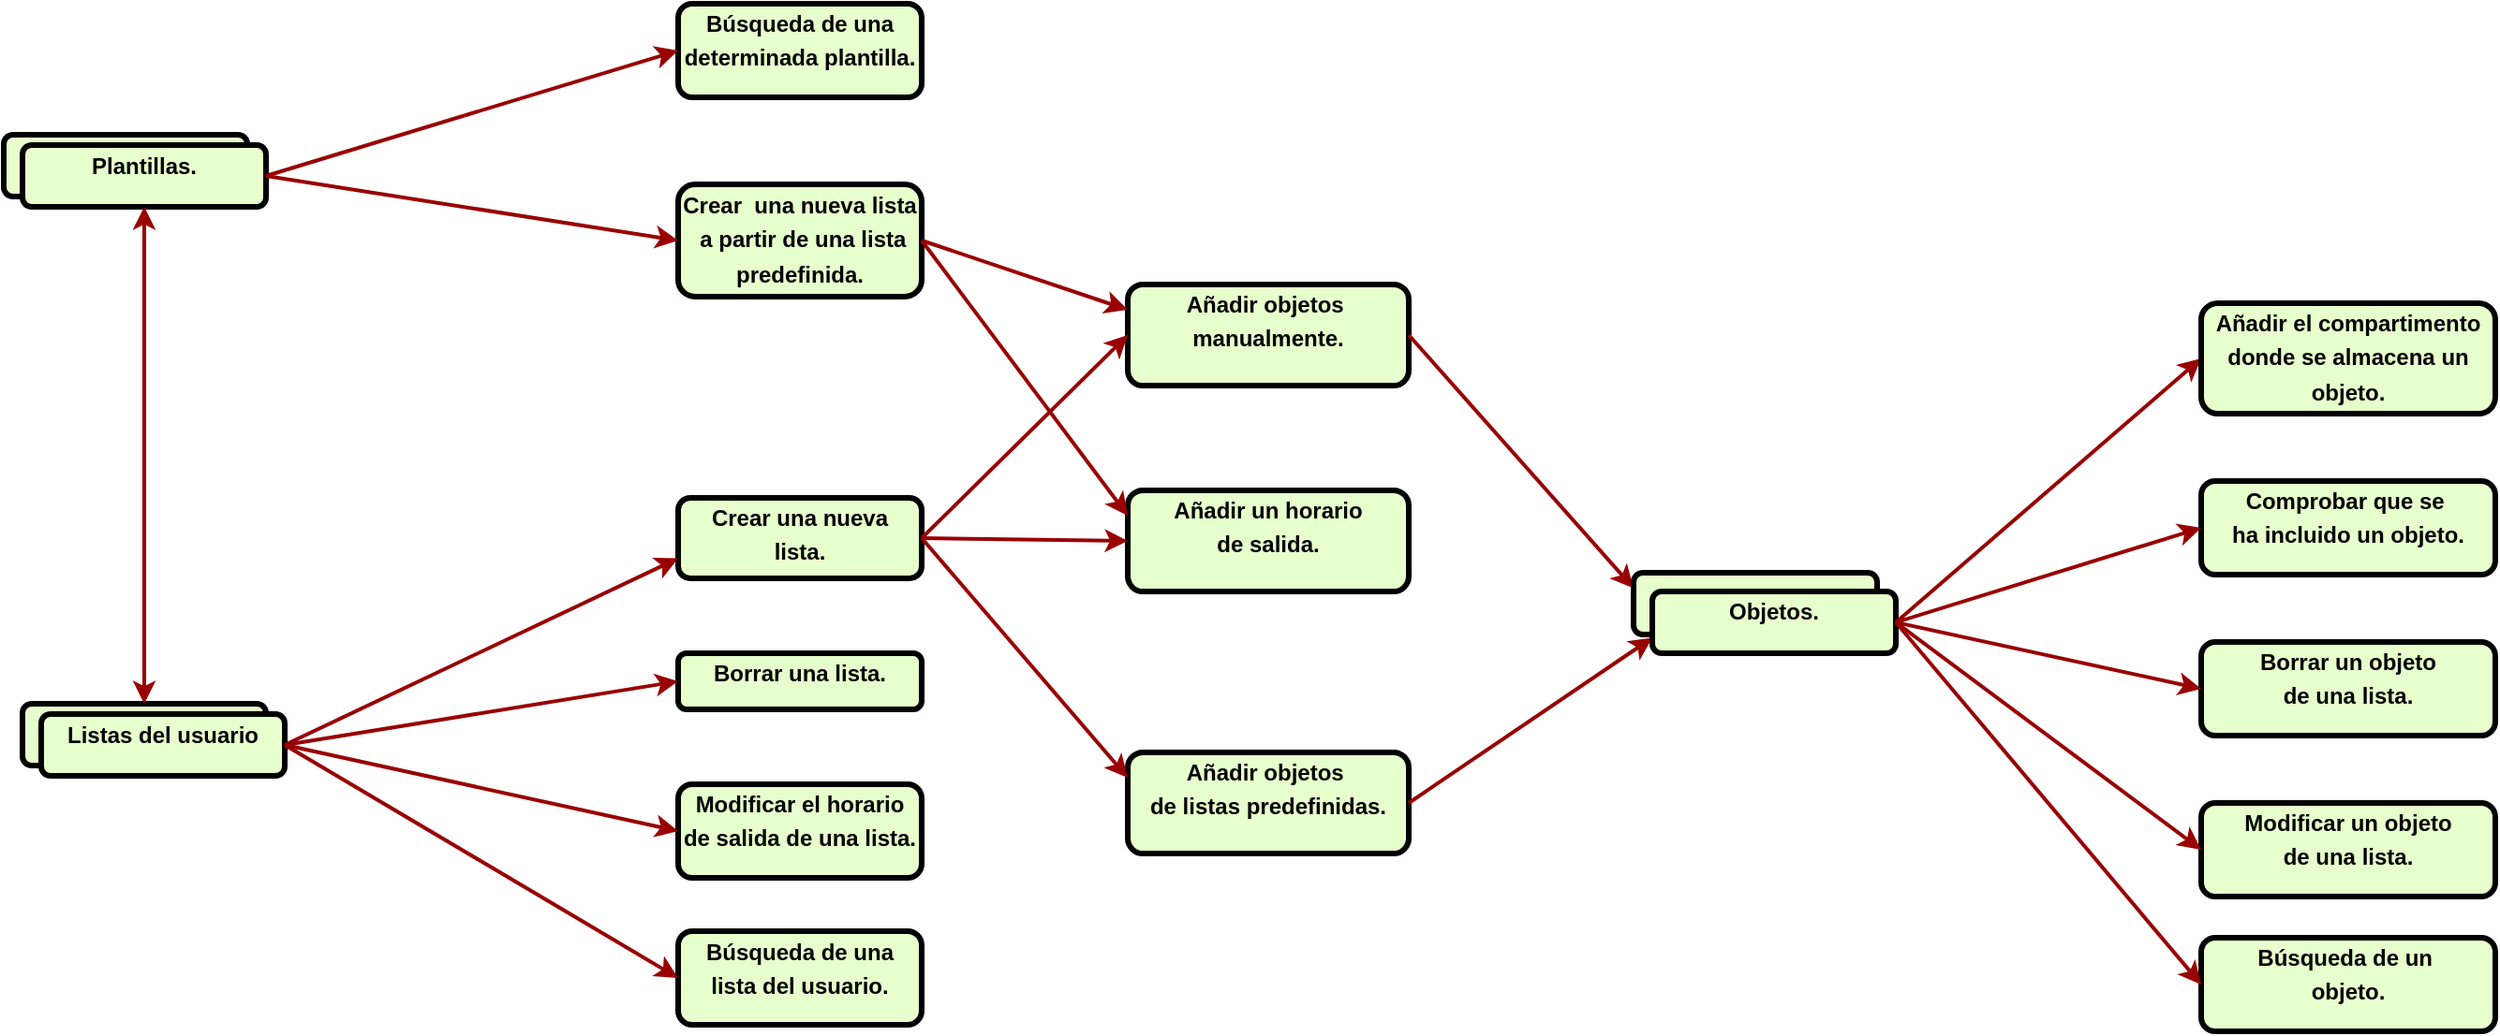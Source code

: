 <mxfile version="12.3.2" type="google" pages="1"><diagram id="Jl3Q1wieS8nhCFjqEq_y" name="Page-1"><mxGraphModel dx="1423" dy="727" grid="0" gridSize="10" guides="1" tooltips="1" connect="1" arrows="1" fold="1" page="1" pageScale="1" pageWidth="900" pageHeight="1600" math="0" shadow="0"><root><mxCell id="0"/><mxCell id="1" parent="0"/><mxCell id="ed4FlKmH5STGT5s16QMj-1" value="&lt;p style=&quot;margin: 4px 0px 0px ; text-align: center&quot;&gt;Crear una nueva&lt;/p&gt;&lt;p style=&quot;margin: 4px 0px 0px ; text-align: center&quot;&gt;lista.&lt;/p&gt;" style="verticalAlign=middle;align=center;overflow=fill;fontSize=12;fontFamily=Helvetica;html=1;rounded=1;fontStyle=1;strokeWidth=3;fillColor=#E6FFCC" vertex="1" parent="1"><mxGeometry x="530" y="354" width="130" height="43" as="geometry"/></mxCell><mxCell id="ed4FlKmH5STGT5s16QMj-2" value="&lt;p style=&quot;margin: 4px 0px 0px ; text-align: center&quot;&gt;Añadir objetos&amp;nbsp;&lt;/p&gt;&lt;p style=&quot;margin: 4px 0px 0px ; text-align: center&quot;&gt;manualmente.&lt;/p&gt;" style="verticalAlign=middle;align=center;overflow=fill;fontSize=12;fontFamily=Helvetica;html=1;rounded=1;fontStyle=1;strokeWidth=3;fillColor=#E6FFCC" vertex="1" parent="1"><mxGeometry x="770" y="240" width="150" height="54" as="geometry"/></mxCell><mxCell id="ed4FlKmH5STGT5s16QMj-3" value="" style="edgeStyle=none;noEdgeStyle=1;strokeColor=#990000;strokeWidth=2;exitX=1;exitY=0.5;exitDx=0;exitDy=0;entryX=0;entryY=0.5;entryDx=0;entryDy=0;" edge="1" parent="1" source="ed4FlKmH5STGT5s16QMj-1" target="ed4FlKmH5STGT5s16QMj-2"><mxGeometry width="100" height="100" relative="1" as="geometry"><mxPoint x="670" y="390.5" as="sourcePoint"/><mxPoint x="780" y="304" as="targetPoint"/></mxGeometry></mxCell><mxCell id="ed4FlKmH5STGT5s16QMj-4" value="&lt;p style=&quot;margin: 4px 0px 0px ; text-align: center&quot;&gt;Añadir objetos&amp;nbsp;&lt;/p&gt;&lt;p style=&quot;margin: 4px 0px 0px ; text-align: center&quot;&gt;de listas predefinidas.&lt;/p&gt;" style="verticalAlign=middle;align=center;overflow=fill;fontSize=12;fontFamily=Helvetica;html=1;rounded=1;fontStyle=1;strokeWidth=3;fillColor=#E6FFCC" vertex="1" parent="1"><mxGeometry x="770" y="490" width="150" height="54" as="geometry"/></mxCell><mxCell id="ed4FlKmH5STGT5s16QMj-5" value="&lt;p style=&quot;margin: 4px 0px 0px ; text-align: center&quot;&gt;Añadir un horario&lt;/p&gt;&lt;p style=&quot;margin: 4px 0px 0px ; text-align: center&quot;&gt;de salida.&lt;/p&gt;" style="verticalAlign=middle;align=center;overflow=fill;fontSize=12;fontFamily=Helvetica;html=1;rounded=1;fontStyle=1;strokeWidth=3;fillColor=#E6FFCC" vertex="1" parent="1"><mxGeometry x="770" y="350" width="150" height="54" as="geometry"/></mxCell><mxCell id="ed4FlKmH5STGT5s16QMj-6" value="" style="edgeStyle=none;noEdgeStyle=1;strokeColor=#990000;strokeWidth=2;exitX=1;exitY=0.5;exitDx=0;exitDy=0;entryX=0;entryY=0.5;entryDx=0;entryDy=0;" edge="1" parent="1" source="ed4FlKmH5STGT5s16QMj-1" target="ed4FlKmH5STGT5s16QMj-5"><mxGeometry width="100" height="100" relative="1" as="geometry"><mxPoint x="670" y="380.5" as="sourcePoint"/><mxPoint x="780" y="380.5" as="targetPoint"/></mxGeometry></mxCell><mxCell id="ed4FlKmH5STGT5s16QMj-7" value="&lt;p style=&quot;margin: 4px 0px 0px ; text-align: center&quot;&gt;Borrar una lista.&lt;/p&gt;" style="verticalAlign=middle;align=center;overflow=fill;fontSize=12;fontFamily=Helvetica;html=1;rounded=1;fontStyle=1;strokeWidth=3;fillColor=#E6FFCC" vertex="1" parent="1"><mxGeometry x="530" y="437" width="130" height="30" as="geometry"/></mxCell><mxCell id="ed4FlKmH5STGT5s16QMj-8" value="" style="edgeStyle=none;noEdgeStyle=1;strokeColor=#990000;strokeWidth=2;exitX=1;exitY=0.5;exitDx=0;exitDy=0;entryX=0;entryY=0.25;entryDx=0;entryDy=0;" edge="1" parent="1" source="ed4FlKmH5STGT5s16QMj-2" target="ed4FlKmH5STGT5s16QMj-17"><mxGeometry width="100" height="100" relative="1" as="geometry"><mxPoint x="930" y="304" as="sourcePoint"/><mxPoint x="1120" y="441" as="targetPoint"/></mxGeometry></mxCell><mxCell id="ed4FlKmH5STGT5s16QMj-9" value="" style="edgeStyle=none;noEdgeStyle=1;strokeColor=#990000;strokeWidth=2;exitX=1;exitY=0.5;exitDx=0;exitDy=0;entryX=0;entryY=0.75;entryDx=0;entryDy=0;" edge="1" parent="1" source="ed4FlKmH5STGT5s16QMj-4" target="ed4FlKmH5STGT5s16QMj-18"><mxGeometry width="100" height="100" relative="1" as="geometry"><mxPoint x="940" y="314" as="sourcePoint"/><mxPoint x="1126.08" y="466.99" as="targetPoint"/></mxGeometry></mxCell><mxCell id="ed4FlKmH5STGT5s16QMj-10" value="&lt;p style=&quot;margin: 4px 0px 0px ; text-align: center&quot;&gt;&lt;br&gt;&lt;/p&gt;&lt;p style=&quot;margin: 4px 0px 0px ; text-align: center&quot;&gt;&lt;br&gt;&lt;/p&gt;" style="verticalAlign=middle;align=center;overflow=fill;fontSize=12;fontFamily=Helvetica;html=1;rounded=1;fontStyle=1;strokeWidth=3;fillColor=#E6FFCC" vertex="1" parent="1"><mxGeometry x="180" y="464" width="130" height="33" as="geometry"/></mxCell><mxCell id="ed4FlKmH5STGT5s16QMj-11" value="&lt;p style=&quot;margin: 4px 0px 0px ; text-align: center&quot;&gt;Listas del usuario&lt;/p&gt;&lt;p style=&quot;margin: 4px 0px 0px ; text-align: center&quot;&gt;&lt;br&gt;&lt;/p&gt;" style="verticalAlign=middle;align=center;overflow=fill;fontSize=12;fontFamily=Helvetica;html=1;rounded=1;fontStyle=1;strokeWidth=3;fillColor=#E6FFCC" vertex="1" parent="1"><mxGeometry x="190" y="469.5" width="130" height="33" as="geometry"/></mxCell><mxCell id="ed4FlKmH5STGT5s16QMj-12" value="" style="edgeStyle=none;noEdgeStyle=1;strokeColor=#990000;strokeWidth=2;entryX=0;entryY=0.75;entryDx=0;entryDy=0;exitX=1;exitY=0.5;exitDx=0;exitDy=0;" edge="1" parent="1" source="ed4FlKmH5STGT5s16QMj-11" target="ed4FlKmH5STGT5s16QMj-1"><mxGeometry width="100" height="100" relative="1" as="geometry"><mxPoint x="550" y="382.5" as="sourcePoint"/><mxPoint x="660" y="306" as="targetPoint"/></mxGeometry></mxCell><mxCell id="ed4FlKmH5STGT5s16QMj-13" value="" style="edgeStyle=none;noEdgeStyle=1;strokeColor=#990000;strokeWidth=2;entryX=0;entryY=0.5;entryDx=0;entryDy=0;exitX=1;exitY=0.5;exitDx=0;exitDy=0;" edge="1" parent="1" source="ed4FlKmH5STGT5s16QMj-11" target="ed4FlKmH5STGT5s16QMj-7"><mxGeometry width="100" height="100" relative="1" as="geometry"><mxPoint x="330" y="496" as="sourcePoint"/><mxPoint x="420" y="522" as="targetPoint"/></mxGeometry></mxCell><mxCell id="ed4FlKmH5STGT5s16QMj-14" value="&lt;p style=&quot;margin: 4px 0px 0px ; text-align: center&quot;&gt;Modificar el horario&lt;/p&gt;&lt;p style=&quot;margin: 4px 0px 0px ; text-align: center&quot;&gt;de salida de una lista.&lt;/p&gt;" style="verticalAlign=middle;align=center;overflow=fill;fontSize=12;fontFamily=Helvetica;html=1;rounded=1;fontStyle=1;strokeWidth=3;fillColor=#E6FFCC" vertex="1" parent="1"><mxGeometry x="530" y="507" width="130" height="50" as="geometry"/></mxCell><mxCell id="ed4FlKmH5STGT5s16QMj-15" value="" style="edgeStyle=none;noEdgeStyle=1;strokeColor=#990000;strokeWidth=2;entryX=0;entryY=0.5;entryDx=0;entryDy=0;exitX=1;exitY=0.5;exitDx=0;exitDy=0;" edge="1" parent="1" source="ed4FlKmH5STGT5s16QMj-11" target="ed4FlKmH5STGT5s16QMj-14"><mxGeometry width="100" height="100" relative="1" as="geometry"><mxPoint x="297.5" y="512.5" as="sourcePoint"/><mxPoint x="420" y="634" as="targetPoint"/></mxGeometry></mxCell><mxCell id="ed4FlKmH5STGT5s16QMj-16" value="&lt;p style=&quot;margin: 4px 0px 0px ; text-align: center&quot;&gt;Comprobar que se&amp;nbsp;&lt;/p&gt;&lt;p style=&quot;margin: 4px 0px 0px ; text-align: center&quot;&gt;ha incluido un objeto.&lt;/p&gt;" style="verticalAlign=middle;align=center;overflow=fill;fontSize=12;fontFamily=Helvetica;html=1;rounded=1;fontStyle=1;strokeWidth=3;fillColor=#E6FFCC" vertex="1" parent="1"><mxGeometry x="1343" y="345" width="157" height="50" as="geometry"/></mxCell><mxCell id="ed4FlKmH5STGT5s16QMj-17" value="&lt;p style=&quot;margin: 4px 0px 0px ; text-align: center&quot;&gt;&lt;br&gt;&lt;/p&gt;" style="verticalAlign=middle;align=center;overflow=fill;fontSize=12;fontFamily=Helvetica;html=1;rounded=1;fontStyle=1;strokeWidth=3;fillColor=#E6FFCC" vertex="1" parent="1"><mxGeometry x="1040" y="394" width="130" height="33" as="geometry"/></mxCell><mxCell id="ed4FlKmH5STGT5s16QMj-18" value="&lt;p style=&quot;margin: 4px 0px 0px ; text-align: center&quot;&gt;Objetos.&lt;/p&gt;" style="verticalAlign=middle;align=center;overflow=fill;fontSize=12;fontFamily=Helvetica;html=1;rounded=1;fontStyle=1;strokeWidth=3;fillColor=#E6FFCC" vertex="1" parent="1"><mxGeometry x="1050" y="404" width="130" height="33" as="geometry"/></mxCell><mxCell id="ed4FlKmH5STGT5s16QMj-19" value="" style="edgeStyle=none;noEdgeStyle=1;strokeColor=#990000;strokeWidth=2;entryX=0;entryY=0.5;entryDx=0;entryDy=0;exitX=1;exitY=0.5;exitDx=0;exitDy=0;" edge="1" parent="1" source="ed4FlKmH5STGT5s16QMj-18" target="ed4FlKmH5STGT5s16QMj-23"><mxGeometry width="100" height="100" relative="1" as="geometry"><mxPoint x="1180" y="409" as="sourcePoint"/><mxPoint x="265" y="803" as="targetPoint"/></mxGeometry></mxCell><mxCell id="ed4FlKmH5STGT5s16QMj-20" value="" style="edgeStyle=none;noEdgeStyle=1;strokeColor=#990000;strokeWidth=2;exitX=1;exitY=0.5;exitDx=0;exitDy=0;entryX=0;entryY=0.25;entryDx=0;entryDy=0;" edge="1" parent="1" source="ed4FlKmH5STGT5s16QMj-1" target="ed4FlKmH5STGT5s16QMj-4"><mxGeometry width="100" height="100" relative="1" as="geometry"><mxPoint x="670" y="385.5" as="sourcePoint"/><mxPoint x="780.0" y="406.0" as="targetPoint"/></mxGeometry></mxCell><mxCell id="ed4FlKmH5STGT5s16QMj-21" value="&lt;p style=&quot;margin: 4px 0px 0px ; text-align: center&quot;&gt;&lt;span&gt;Modificar un objeto&lt;/span&gt;&lt;br&gt;&lt;/p&gt;&lt;p style=&quot;margin: 4px 0px 0px ; text-align: center&quot;&gt;&lt;span&gt;de una lista.&lt;/span&gt;&lt;/p&gt;" style="verticalAlign=middle;align=center;overflow=fill;fontSize=12;fontFamily=Helvetica;html=1;rounded=1;fontStyle=1;strokeWidth=3;fillColor=#E6FFCC" vertex="1" parent="1"><mxGeometry x="1343" y="517" width="157" height="50" as="geometry"/></mxCell><mxCell id="ed4FlKmH5STGT5s16QMj-22" value="&lt;p style=&quot;margin: 4px 0px 0px ; text-align: center&quot;&gt;&lt;span&gt;Borrar un objeto&lt;/span&gt;&lt;/p&gt;&lt;p style=&quot;margin: 4px 0px 0px ; text-align: center&quot;&gt;&lt;span&gt;de una lista.&lt;/span&gt;&lt;/p&gt;" style="verticalAlign=middle;align=center;overflow=fill;fontSize=12;fontFamily=Helvetica;html=1;rounded=1;fontStyle=1;strokeWidth=3;fillColor=#E6FFCC" vertex="1" parent="1"><mxGeometry x="1343" y="431" width="157" height="50" as="geometry"/></mxCell><mxCell id="ed4FlKmH5STGT5s16QMj-23" value="&lt;p style=&quot;margin: 4px 0px 0px ; text-align: center&quot;&gt;Añadir el compartimento&lt;/p&gt;&lt;p style=&quot;margin: 4px 0px 0px ; text-align: center&quot;&gt;donde se almacena un&lt;/p&gt;&lt;p style=&quot;margin: 4px 0px 0px ; text-align: center&quot;&gt;objeto.&lt;/p&gt;" style="verticalAlign=middle;align=center;overflow=fill;fontSize=12;fontFamily=Helvetica;html=1;rounded=1;fontStyle=1;strokeWidth=3;fillColor=#E6FFCC" vertex="1" parent="1"><mxGeometry x="1343" y="250" width="157" height="59" as="geometry"/></mxCell><mxCell id="ed4FlKmH5STGT5s16QMj-24" value="" style="edgeStyle=none;noEdgeStyle=1;strokeColor=#990000;strokeWidth=2;entryX=0;entryY=0.5;entryDx=0;entryDy=0;exitX=1;exitY=0.5;exitDx=0;exitDy=0;" edge="1" parent="1" source="ed4FlKmH5STGT5s16QMj-18" target="ed4FlKmH5STGT5s16QMj-16"><mxGeometry width="100" height="100" relative="1" as="geometry"><mxPoint x="1190" y="430.5" as="sourcePoint"/><mxPoint x="1353" y="289.5" as="targetPoint"/></mxGeometry></mxCell><mxCell id="ed4FlKmH5STGT5s16QMj-25" value="" style="edgeStyle=none;noEdgeStyle=1;strokeColor=#990000;strokeWidth=2;entryX=0;entryY=0.5;entryDx=0;entryDy=0;exitX=1;exitY=0.5;exitDx=0;exitDy=0;" edge="1" parent="1" source="ed4FlKmH5STGT5s16QMj-18" target="ed4FlKmH5STGT5s16QMj-22"><mxGeometry width="100" height="100" relative="1" as="geometry"><mxPoint x="1200" y="440.5" as="sourcePoint"/><mxPoint x="1363" y="299.5" as="targetPoint"/></mxGeometry></mxCell><mxCell id="ed4FlKmH5STGT5s16QMj-26" value="" style="edgeStyle=none;noEdgeStyle=1;strokeColor=#990000;strokeWidth=2;entryX=0;entryY=0.5;entryDx=0;entryDy=0;exitX=1;exitY=0.5;exitDx=0;exitDy=0;" edge="1" parent="1" source="ed4FlKmH5STGT5s16QMj-18" target="ed4FlKmH5STGT5s16QMj-21"><mxGeometry width="100" height="100" relative="1" as="geometry"><mxPoint x="1210" y="450.5" as="sourcePoint"/><mxPoint x="1373" y="309.5" as="targetPoint"/></mxGeometry></mxCell><mxCell id="ed4FlKmH5STGT5s16QMj-27" value="&lt;p style=&quot;margin: 4px 0px 0px ; text-align: center&quot;&gt;&lt;br&gt;&lt;/p&gt;&lt;p style=&quot;margin: 4px 0px 0px ; text-align: center&quot;&gt;&lt;br&gt;&lt;/p&gt;" style="verticalAlign=middle;align=center;overflow=fill;fontSize=12;fontFamily=Helvetica;html=1;rounded=1;fontStyle=1;strokeWidth=3;fillColor=#E6FFCC" vertex="1" parent="1"><mxGeometry x="170" y="160" width="130" height="33" as="geometry"/></mxCell><mxCell id="ed4FlKmH5STGT5s16QMj-28" value="&lt;p style=&quot;margin: 4px 0px 0px ; text-align: center&quot;&gt;Plantillas.&lt;/p&gt;&lt;p style=&quot;margin: 4px 0px 0px ; text-align: center&quot;&gt;&lt;br&gt;&lt;/p&gt;" style="verticalAlign=middle;align=center;overflow=fill;fontSize=12;fontFamily=Helvetica;html=1;rounded=1;fontStyle=1;strokeWidth=3;fillColor=#E6FFCC" vertex="1" parent="1"><mxGeometry x="180" y="165.5" width="130" height="33" as="geometry"/></mxCell><mxCell id="ed4FlKmH5STGT5s16QMj-29" value="&lt;p style=&quot;margin: 4px 0px 0px ; text-align: center&quot;&gt;Búsqueda de una&lt;/p&gt;&lt;p style=&quot;margin: 4px 0px 0px ; text-align: center&quot;&gt;lista del usuario.&lt;/p&gt;" style="verticalAlign=middle;align=center;overflow=fill;fontSize=12;fontFamily=Helvetica;html=1;rounded=1;fontStyle=1;strokeWidth=3;fillColor=#E6FFCC" vertex="1" parent="1"><mxGeometry x="530" y="585.5" width="130" height="50" as="geometry"/></mxCell><mxCell id="ed4FlKmH5STGT5s16QMj-30" value="" style="edgeStyle=none;noEdgeStyle=1;strokeColor=#990000;strokeWidth=2;entryX=0;entryY=0.5;entryDx=0;entryDy=0;exitX=1;exitY=0.5;exitDx=0;exitDy=0;" edge="1" parent="1" source="ed4FlKmH5STGT5s16QMj-11" target="ed4FlKmH5STGT5s16QMj-29"><mxGeometry width="100" height="100" relative="1" as="geometry"><mxPoint x="330" y="496.0" as="sourcePoint"/><mxPoint x="540" y="694" as="targetPoint"/></mxGeometry></mxCell><mxCell id="ed4FlKmH5STGT5s16QMj-31" value="&lt;p style=&quot;margin: 4px 0px 0px ; text-align: center&quot;&gt;Búsqueda de un&amp;nbsp;&lt;/p&gt;&lt;p style=&quot;margin: 4px 0px 0px ; text-align: center&quot;&gt;objeto.&lt;/p&gt;" style="verticalAlign=middle;align=center;overflow=fill;fontSize=12;fontFamily=Helvetica;html=1;rounded=1;fontStyle=1;strokeWidth=3;fillColor=#E6FFCC" vertex="1" parent="1"><mxGeometry x="1343" y="589" width="157" height="50" as="geometry"/></mxCell><mxCell id="ed4FlKmH5STGT5s16QMj-32" value="" style="edgeStyle=none;noEdgeStyle=1;strokeColor=#990000;strokeWidth=2;entryX=0;entryY=0.5;entryDx=0;entryDy=0;exitX=1;exitY=0.5;exitDx=0;exitDy=0;" edge="1" parent="1" source="ed4FlKmH5STGT5s16QMj-18" target="ed4FlKmH5STGT5s16QMj-31"><mxGeometry width="100" height="100" relative="1" as="geometry"><mxPoint x="1190" y="430.5" as="sourcePoint"/><mxPoint x="1353" y="552" as="targetPoint"/></mxGeometry></mxCell><mxCell id="ed4FlKmH5STGT5s16QMj-33" value="&lt;p style=&quot;margin: 4px 0px 0px ; text-align: center&quot;&gt;Búsqueda de una&lt;/p&gt;&lt;p style=&quot;margin: 4px 0px 0px ; text-align: center&quot;&gt;determinada plantilla.&lt;/p&gt;" style="verticalAlign=middle;align=center;overflow=fill;fontSize=12;fontFamily=Helvetica;html=1;rounded=1;fontStyle=1;strokeWidth=3;fillColor=#E6FFCC" vertex="1" parent="1"><mxGeometry x="530" y="90" width="130" height="50" as="geometry"/></mxCell><mxCell id="ed4FlKmH5STGT5s16QMj-34" value="&lt;p style=&quot;margin: 4px 0px 0px ; text-align: center&quot;&gt;Crear&amp;nbsp; una nueva lista&lt;/p&gt;&lt;p style=&quot;margin: 4px 0px 0px ; text-align: center&quot;&gt;&lt;span&gt;&amp;nbsp;a partir de una lista&lt;/span&gt;&lt;/p&gt;&lt;p style=&quot;margin: 4px 0px 0px ; text-align: center&quot;&gt;&lt;span&gt;predefinida.&lt;/span&gt;&lt;/p&gt;" style="verticalAlign=middle;align=center;overflow=fill;fontSize=12;fontFamily=Helvetica;html=1;rounded=1;fontStyle=1;strokeWidth=3;fillColor=#E6FFCC" vertex="1" parent="1"><mxGeometry x="530" y="186.5" width="130" height="60" as="geometry"/></mxCell><mxCell id="ed4FlKmH5STGT5s16QMj-35" value="" style="edgeStyle=none;noEdgeStyle=1;strokeColor=#990000;strokeWidth=2;entryX=0;entryY=0.5;entryDx=0;entryDy=0;exitX=1;exitY=0.5;exitDx=0;exitDy=0;" edge="1" parent="1" source="ed4FlKmH5STGT5s16QMj-28" target="ed4FlKmH5STGT5s16QMj-34"><mxGeometry width="100" height="100" relative="1" as="geometry"><mxPoint x="330" y="496" as="sourcePoint"/><mxPoint x="540" y="396.25" as="targetPoint"/></mxGeometry></mxCell><mxCell id="ed4FlKmH5STGT5s16QMj-36" value="" style="edgeStyle=none;noEdgeStyle=1;strokeColor=#990000;strokeWidth=2;entryX=0;entryY=0.5;entryDx=0;entryDy=0;exitX=1;exitY=0.5;exitDx=0;exitDy=0;" edge="1" parent="1" source="ed4FlKmH5STGT5s16QMj-28" target="ed4FlKmH5STGT5s16QMj-33"><mxGeometry width="100" height="100" relative="1" as="geometry"><mxPoint x="320" y="281.25" as="sourcePoint"/><mxPoint x="530" y="281" as="targetPoint"/></mxGeometry></mxCell><mxCell id="ed4FlKmH5STGT5s16QMj-37" value="" style="edgeStyle=none;noEdgeStyle=1;strokeColor=#990000;strokeWidth=2;entryX=0;entryY=0.25;entryDx=0;entryDy=0;exitX=1;exitY=0.5;exitDx=0;exitDy=0;" edge="1" parent="1" source="ed4FlKmH5STGT5s16QMj-34" target="ed4FlKmH5STGT5s16QMj-2"><mxGeometry width="100" height="100" relative="1" as="geometry"><mxPoint x="320" y="192.0" as="sourcePoint"/><mxPoint x="540" y="226.5" as="targetPoint"/></mxGeometry></mxCell><mxCell id="ed4FlKmH5STGT5s16QMj-38" value="" style="edgeStyle=none;noEdgeStyle=1;strokeColor=#990000;strokeWidth=2;entryX=0;entryY=0.25;entryDx=0;entryDy=0;exitX=1;exitY=0.5;exitDx=0;exitDy=0;" edge="1" parent="1" source="ed4FlKmH5STGT5s16QMj-34" target="ed4FlKmH5STGT5s16QMj-5"><mxGeometry width="100" height="100" relative="1" as="geometry"><mxPoint x="670.0" y="226.5" as="sourcePoint"/><mxPoint x="780.0" y="263.5" as="targetPoint"/></mxGeometry></mxCell><mxCell id="ed4FlKmH5STGT5s16QMj-39" value="" style="edgeStyle=none;noEdgeStyle=1;strokeColor=#990000;strokeWidth=2;entryX=0.5;entryY=0;entryDx=0;entryDy=0;exitX=0.5;exitY=1;exitDx=0;exitDy=0;startArrow=classic;startFill=1;" edge="1" parent="1" source="ed4FlKmH5STGT5s16QMj-28" target="ed4FlKmH5STGT5s16QMj-10"><mxGeometry width="100" height="100" relative="1" as="geometry"><mxPoint x="320" y="192" as="sourcePoint"/><mxPoint x="540" y="226.5" as="targetPoint"/></mxGeometry></mxCell></root></mxGraphModel></diagram></mxfile>